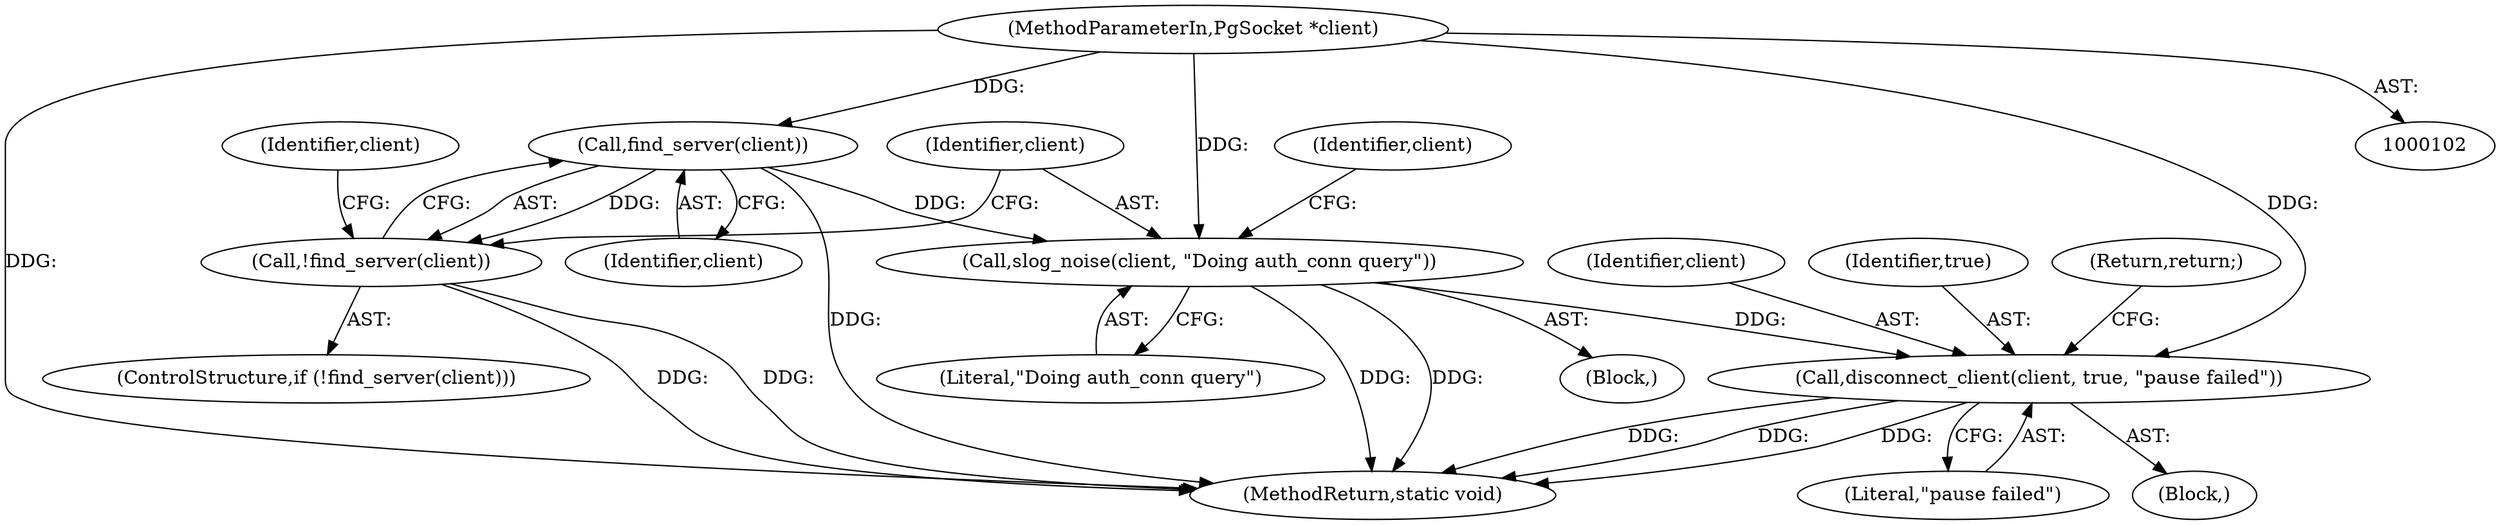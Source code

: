 digraph "0_pgbouncer_7ca3e5279d05fceb1e8a043c6f5b6f58dea3ed38@pointer" {
"1000103" [label="(MethodParameterIn,PgSocket *client)"];
"1000123" [label="(Call,find_server(client))"];
"1000122" [label="(Call,!find_server(client))"];
"1000132" [label="(Call,slog_noise(client, \"Doing auth_conn query\"))"];
"1000157" [label="(Call,disconnect_client(client, true, \"pause failed\"))"];
"1000121" [label="(ControlStructure,if (!find_server(client)))"];
"1000160" [label="(Literal,\"pause failed\")"];
"1000123" [label="(Call,find_server(client))"];
"1000152" [label="(Block,)"];
"1000137" [label="(Identifier,client)"];
"1000132" [label="(Call,slog_noise(client, \"Doing auth_conn query\"))"];
"1000103" [label="(MethodParameterIn,PgSocket *client)"];
"1000105" [label="(Block,)"];
"1000133" [label="(Identifier,client)"];
"1000157" [label="(Call,disconnect_client(client, true, \"pause failed\"))"];
"1000202" [label="(MethodReturn,static void)"];
"1000124" [label="(Identifier,client)"];
"1000128" [label="(Identifier,client)"];
"1000122" [label="(Call,!find_server(client))"];
"1000159" [label="(Identifier,true)"];
"1000161" [label="(Return,return;)"];
"1000134" [label="(Literal,\"Doing auth_conn query\")"];
"1000158" [label="(Identifier,client)"];
"1000103" -> "1000102"  [label="AST: "];
"1000103" -> "1000202"  [label="DDG: "];
"1000103" -> "1000123"  [label="DDG: "];
"1000103" -> "1000132"  [label="DDG: "];
"1000103" -> "1000157"  [label="DDG: "];
"1000123" -> "1000122"  [label="AST: "];
"1000123" -> "1000124"  [label="CFG: "];
"1000124" -> "1000123"  [label="AST: "];
"1000122" -> "1000123"  [label="CFG: "];
"1000123" -> "1000202"  [label="DDG: "];
"1000123" -> "1000122"  [label="DDG: "];
"1000123" -> "1000132"  [label="DDG: "];
"1000122" -> "1000121"  [label="AST: "];
"1000128" -> "1000122"  [label="CFG: "];
"1000133" -> "1000122"  [label="CFG: "];
"1000122" -> "1000202"  [label="DDG: "];
"1000122" -> "1000202"  [label="DDG: "];
"1000132" -> "1000105"  [label="AST: "];
"1000132" -> "1000134"  [label="CFG: "];
"1000133" -> "1000132"  [label="AST: "];
"1000134" -> "1000132"  [label="AST: "];
"1000137" -> "1000132"  [label="CFG: "];
"1000132" -> "1000202"  [label="DDG: "];
"1000132" -> "1000202"  [label="DDG: "];
"1000132" -> "1000157"  [label="DDG: "];
"1000157" -> "1000152"  [label="AST: "];
"1000157" -> "1000160"  [label="CFG: "];
"1000158" -> "1000157"  [label="AST: "];
"1000159" -> "1000157"  [label="AST: "];
"1000160" -> "1000157"  [label="AST: "];
"1000161" -> "1000157"  [label="CFG: "];
"1000157" -> "1000202"  [label="DDG: "];
"1000157" -> "1000202"  [label="DDG: "];
"1000157" -> "1000202"  [label="DDG: "];
}
